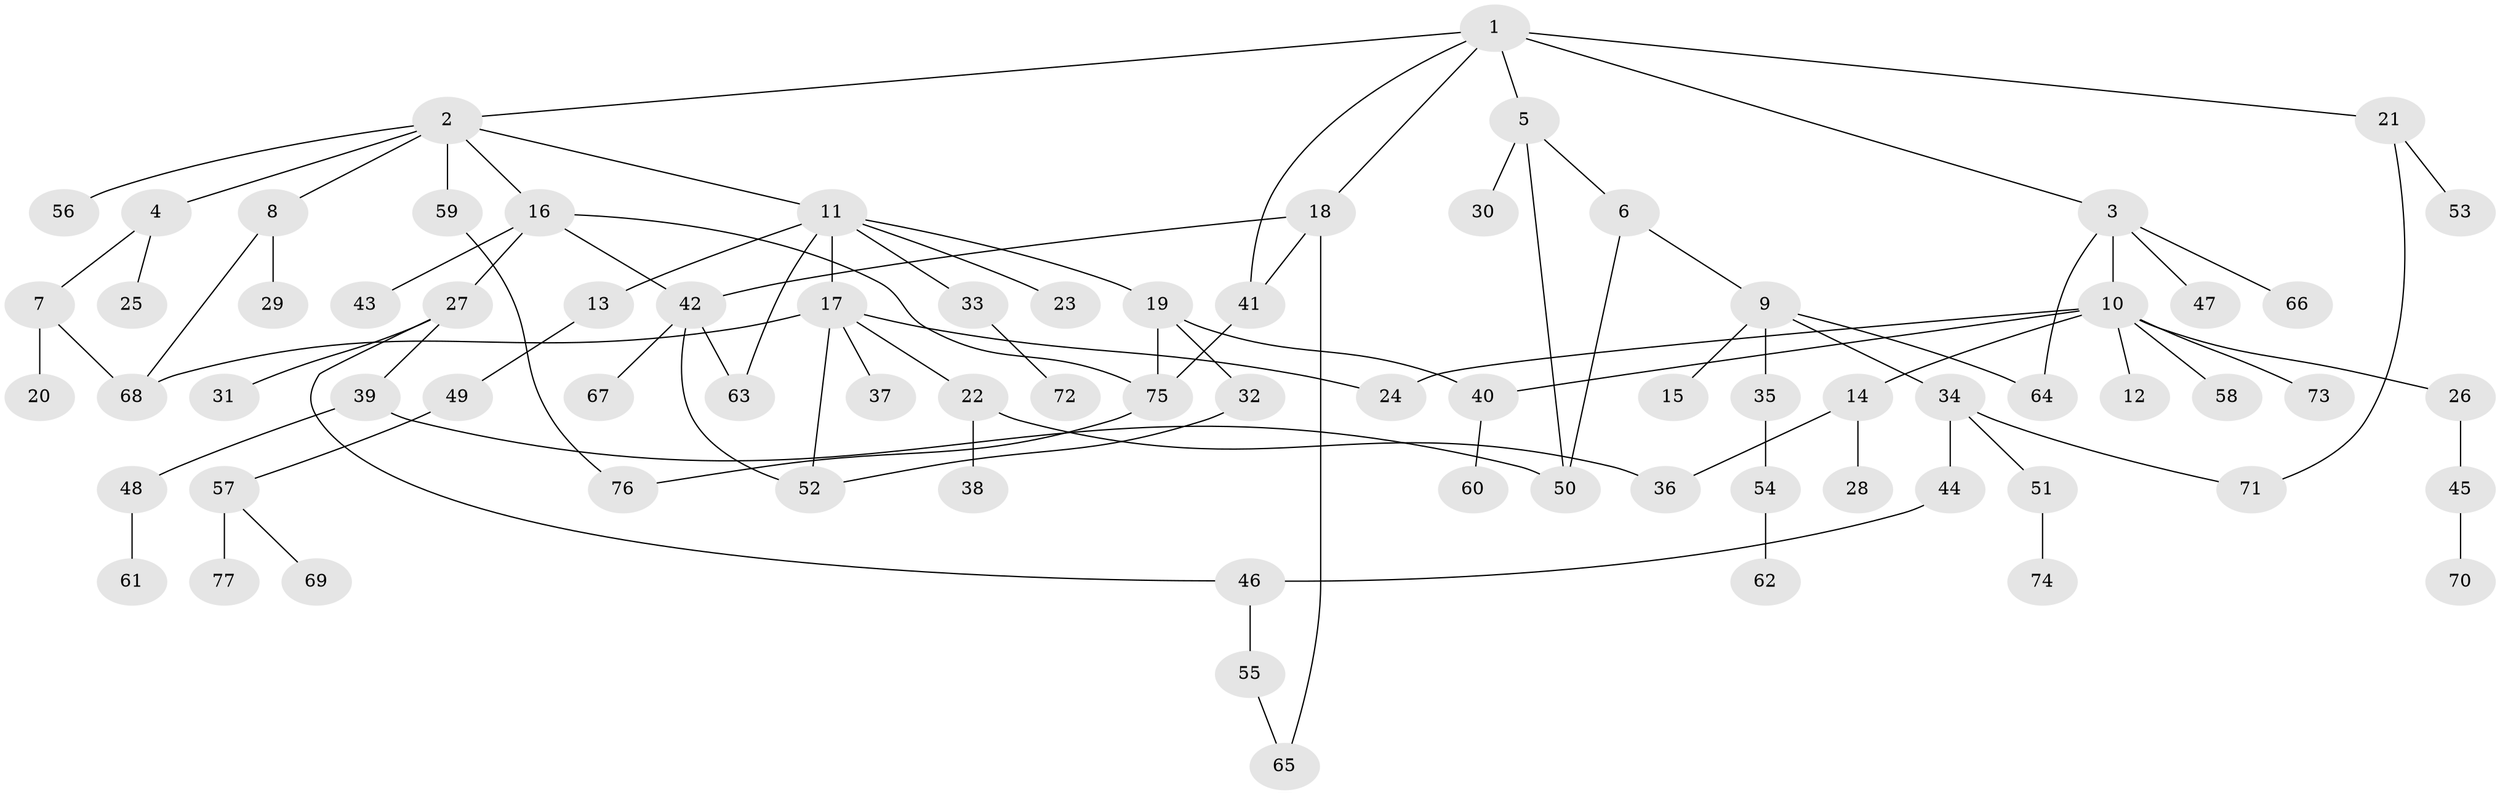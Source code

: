 // coarse degree distribution, {5: 0.06521739130434782, 3: 0.043478260869565216, 7: 0.021739130434782608, 1: 0.45652173913043476, 2: 0.2391304347826087, 4: 0.15217391304347827, 15: 0.021739130434782608}
// Generated by graph-tools (version 1.1) at 2025/46/03/04/25 21:46:08]
// undirected, 77 vertices, 95 edges
graph export_dot {
graph [start="1"]
  node [color=gray90,style=filled];
  1;
  2;
  3;
  4;
  5;
  6;
  7;
  8;
  9;
  10;
  11;
  12;
  13;
  14;
  15;
  16;
  17;
  18;
  19;
  20;
  21;
  22;
  23;
  24;
  25;
  26;
  27;
  28;
  29;
  30;
  31;
  32;
  33;
  34;
  35;
  36;
  37;
  38;
  39;
  40;
  41;
  42;
  43;
  44;
  45;
  46;
  47;
  48;
  49;
  50;
  51;
  52;
  53;
  54;
  55;
  56;
  57;
  58;
  59;
  60;
  61;
  62;
  63;
  64;
  65;
  66;
  67;
  68;
  69;
  70;
  71;
  72;
  73;
  74;
  75;
  76;
  77;
  1 -- 2;
  1 -- 3;
  1 -- 5;
  1 -- 18;
  1 -- 21;
  1 -- 41;
  2 -- 4;
  2 -- 8;
  2 -- 11;
  2 -- 16;
  2 -- 56;
  2 -- 59;
  3 -- 10;
  3 -- 47;
  3 -- 66;
  3 -- 64;
  4 -- 7;
  4 -- 25;
  5 -- 6;
  5 -- 30;
  5 -- 50;
  6 -- 9;
  6 -- 50;
  7 -- 20;
  7 -- 68;
  8 -- 29;
  8 -- 68;
  9 -- 15;
  9 -- 34;
  9 -- 35;
  9 -- 64;
  10 -- 12;
  10 -- 14;
  10 -- 24;
  10 -- 26;
  10 -- 58;
  10 -- 73;
  10 -- 40;
  11 -- 13;
  11 -- 17;
  11 -- 19;
  11 -- 23;
  11 -- 33;
  11 -- 63;
  13 -- 49;
  14 -- 28;
  14 -- 36;
  16 -- 27;
  16 -- 42;
  16 -- 43;
  16 -- 75;
  17 -- 22;
  17 -- 37;
  17 -- 24;
  17 -- 68;
  17 -- 52;
  18 -- 42;
  18 -- 65;
  18 -- 41;
  19 -- 32;
  19 -- 40;
  19 -- 75;
  21 -- 53;
  21 -- 71;
  22 -- 38;
  22 -- 36;
  26 -- 45;
  27 -- 31;
  27 -- 39;
  27 -- 46;
  32 -- 52;
  33 -- 72;
  34 -- 44;
  34 -- 51;
  34 -- 71;
  35 -- 54;
  39 -- 48;
  39 -- 50;
  40 -- 60;
  41 -- 75;
  42 -- 52;
  42 -- 63;
  42 -- 67;
  44 -- 46;
  45 -- 70;
  46 -- 55;
  48 -- 61;
  49 -- 57;
  51 -- 74;
  54 -- 62;
  55 -- 65;
  57 -- 69;
  57 -- 77;
  59 -- 76;
  75 -- 76;
}
